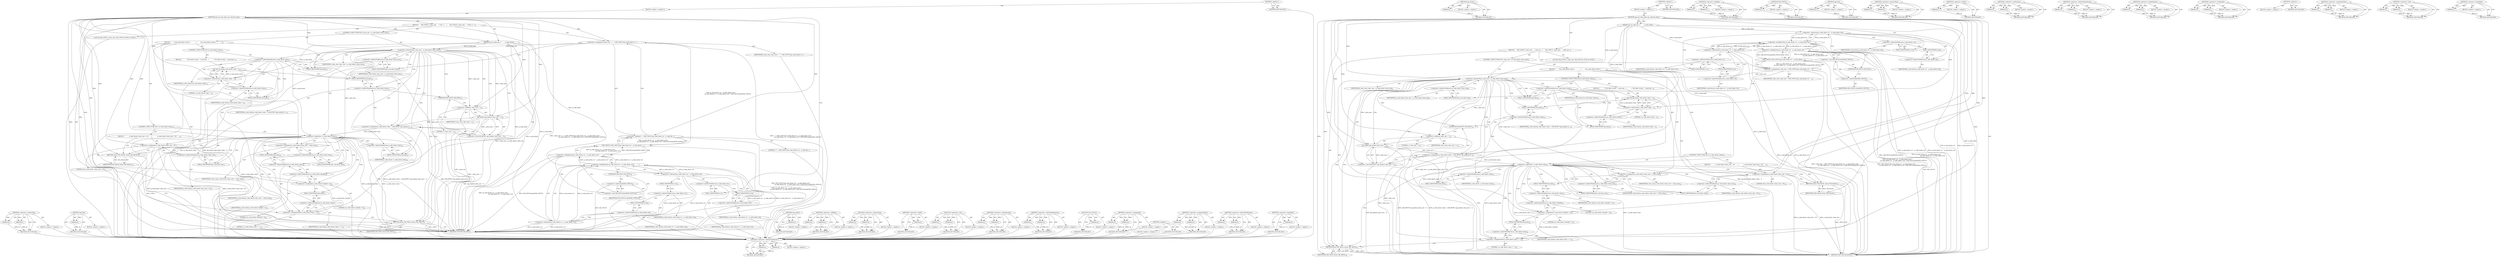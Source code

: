 digraph "&lt;operator&gt;.logicalNot" {
vulnerable_139 [label=<(METHOD,&lt;operator&gt;.indirectFieldAccess)>];
vulnerable_140 [label=<(PARAM,p1)>];
vulnerable_141 [label=<(PARAM,p2)>];
vulnerable_142 [label=<(BLOCK,&lt;empty&gt;,&lt;empty&gt;)>];
vulnerable_143 [label=<(METHOD_RETURN,ANY)>];
vulnerable_162 [label=<(METHOD,opj_malloc)>];
vulnerable_163 [label=<(PARAM,p1)>];
vulnerable_164 [label=<(BLOCK,&lt;empty&gt;,&lt;empty&gt;)>];
vulnerable_165 [label=<(METHOD_RETURN,ANY)>];
vulnerable_6 [label=<(METHOD,&lt;global&gt;)<SUB>1</SUB>>];
vulnerable_7 [label=<(BLOCK,&lt;empty&gt;,&lt;empty&gt;)<SUB>1</SUB>>];
vulnerable_8 [label=<(METHOD,opj_tcd_code_block_enc_allocate_data)<SUB>1</SUB>>];
vulnerable_9 [label=<(PARAM,opj_tcd_cblk_enc_t *
        p_code_block)<SUB>1</SUB>>];
vulnerable_10 [label=<(BLOCK,{
     OPJ_UINT32 l_data_size;
 
    l_data_siz...,{
     OPJ_UINT32 l_data_size;
 
    l_data_siz...)<SUB>3</SUB>>];
vulnerable_11 [label="<(LOCAL,OPJ_UINT32 l_data_size: OPJ_UINT32)<SUB>4</SUB>>"];
vulnerable_12 [label=<(&lt;operator&gt;.assignment,l_data_size = (OPJ_UINT32)((p_code_block-&gt;x1 - ...)<SUB>6</SUB>>];
vulnerable_13 [label=<(IDENTIFIER,l_data_size,l_data_size = (OPJ_UINT32)((p_code_block-&gt;x1 - ...)<SUB>6</SUB>>];
vulnerable_14 [label=<(OPJ_UINT32,(OPJ_UINT32)((p_code_block-&gt;x1 - p_code_block-&gt;...)<SUB>6</SUB>>];
vulnerable_15 [label=<(&lt;operator&gt;.multiplication,(p_code_block-&gt;x1 - p_code_block-&gt;x0) *
       ...)<SUB>6</SUB>>];
vulnerable_16 [label=<(&lt;operator&gt;.multiplication,(p_code_block-&gt;x1 - p_code_block-&gt;x0) *
       ...)<SUB>6</SUB>>];
vulnerable_17 [label=<(&lt;operator&gt;.subtraction,p_code_block-&gt;x1 - p_code_block-&gt;x0)<SUB>6</SUB>>];
vulnerable_18 [label=<(&lt;operator&gt;.indirectFieldAccess,p_code_block-&gt;x1)<SUB>6</SUB>>];
vulnerable_19 [label=<(IDENTIFIER,p_code_block,p_code_block-&gt;x1 - p_code_block-&gt;x0)<SUB>6</SUB>>];
vulnerable_20 [label=<(FIELD_IDENTIFIER,x1,x1)<SUB>6</SUB>>];
vulnerable_21 [label=<(&lt;operator&gt;.indirectFieldAccess,p_code_block-&gt;x0)<SUB>6</SUB>>];
vulnerable_22 [label=<(IDENTIFIER,p_code_block,p_code_block-&gt;x1 - p_code_block-&gt;x0)<SUB>6</SUB>>];
vulnerable_23 [label=<(FIELD_IDENTIFIER,x0,x0)<SUB>6</SUB>>];
vulnerable_24 [label=<(&lt;operator&gt;.subtraction,p_code_block-&gt;y1 - p_code_block-&gt;y0)<SUB>7</SUB>>];
vulnerable_25 [label=<(&lt;operator&gt;.indirectFieldAccess,p_code_block-&gt;y1)<SUB>7</SUB>>];
vulnerable_26 [label=<(IDENTIFIER,p_code_block,p_code_block-&gt;y1 - p_code_block-&gt;y0)<SUB>7</SUB>>];
vulnerable_27 [label=<(FIELD_IDENTIFIER,y1,y1)<SUB>7</SUB>>];
vulnerable_28 [label=<(&lt;operator&gt;.indirectFieldAccess,p_code_block-&gt;y0)<SUB>7</SUB>>];
vulnerable_29 [label=<(IDENTIFIER,p_code_block,p_code_block-&gt;y1 - p_code_block-&gt;y0)<SUB>7</SUB>>];
vulnerable_30 [label=<(FIELD_IDENTIFIER,y0,y0)<SUB>7</SUB>>];
vulnerable_31 [label=<(&lt;operator&gt;.cast,(OPJ_INT32)sizeof(OPJ_UINT32))<SUB>7</SUB>>];
vulnerable_32 [label=<(UNKNOWN,OPJ_INT32,OPJ_INT32)<SUB>7</SUB>>];
vulnerable_33 [label=<(&lt;operator&gt;.sizeOf,sizeof(OPJ_UINT32))<SUB>7</SUB>>];
vulnerable_34 [label=<(IDENTIFIER,OPJ_UINT32,sizeof(OPJ_UINT32))<SUB>7</SUB>>];
vulnerable_35 [label=<(CONTROL_STRUCTURE,IF,if (l_data_size &gt; p_code_block-&gt;data_size))<SUB>9</SUB>>];
vulnerable_36 [label=<(&lt;operator&gt;.greaterThan,l_data_size &gt; p_code_block-&gt;data_size)<SUB>9</SUB>>];
vulnerable_37 [label=<(IDENTIFIER,l_data_size,l_data_size &gt; p_code_block-&gt;data_size)<SUB>9</SUB>>];
vulnerable_38 [label=<(&lt;operator&gt;.indirectFieldAccess,p_code_block-&gt;data_size)<SUB>9</SUB>>];
vulnerable_39 [label=<(IDENTIFIER,p_code_block,l_data_size &gt; p_code_block-&gt;data_size)<SUB>9</SUB>>];
vulnerable_40 [label=<(FIELD_IDENTIFIER,data_size,data_size)<SUB>9</SUB>>];
vulnerable_41 [label=<(BLOCK,{
         if (p_code_block-&gt;data) {
          ...,{
         if (p_code_block-&gt;data) {
          ...)<SUB>9</SUB>>];
vulnerable_42 [label=<(CONTROL_STRUCTURE,IF,if (p_code_block-&gt;data))<SUB>10</SUB>>];
vulnerable_43 [label=<(&lt;operator&gt;.indirectFieldAccess,p_code_block-&gt;data)<SUB>10</SUB>>];
vulnerable_44 [label=<(IDENTIFIER,p_code_block,if (p_code_block-&gt;data))<SUB>10</SUB>>];
vulnerable_45 [label=<(FIELD_IDENTIFIER,data,data)<SUB>10</SUB>>];
vulnerable_46 [label=<(BLOCK,{
            /* We refer to data - 1 since bel...,{
            /* We refer to data - 1 since bel...)<SUB>10</SUB>>];
vulnerable_47 [label=<(opj_free,opj_free(p_code_block-&gt;data - 1))<SUB>12</SUB>>];
vulnerable_48 [label=<(&lt;operator&gt;.subtraction,p_code_block-&gt;data - 1)<SUB>12</SUB>>];
vulnerable_49 [label=<(&lt;operator&gt;.indirectFieldAccess,p_code_block-&gt;data)<SUB>12</SUB>>];
vulnerable_50 [label=<(IDENTIFIER,p_code_block,p_code_block-&gt;data - 1)<SUB>12</SUB>>];
vulnerable_51 [label=<(FIELD_IDENTIFIER,data,data)<SUB>12</SUB>>];
vulnerable_52 [label=<(LITERAL,1,p_code_block-&gt;data - 1)<SUB>12</SUB>>];
vulnerable_53 [label=<(&lt;operator&gt;.assignment,p_code_block-&gt;data = (OPJ_BYTE*) opj_malloc(l_d...)<SUB>14</SUB>>];
vulnerable_54 [label=<(&lt;operator&gt;.indirectFieldAccess,p_code_block-&gt;data)<SUB>14</SUB>>];
vulnerable_55 [label=<(IDENTIFIER,p_code_block,p_code_block-&gt;data = (OPJ_BYTE*) opj_malloc(l_d...)<SUB>14</SUB>>];
vulnerable_56 [label=<(FIELD_IDENTIFIER,data,data)<SUB>14</SUB>>];
vulnerable_57 [label=<(&lt;operator&gt;.cast,(OPJ_BYTE*) opj_malloc(l_data_size + 1))<SUB>14</SUB>>];
vulnerable_58 [label=<(UNKNOWN,OPJ_BYTE*,OPJ_BYTE*)<SUB>14</SUB>>];
vulnerable_59 [label=<(opj_malloc,opj_malloc(l_data_size + 1))<SUB>14</SUB>>];
vulnerable_60 [label=<(&lt;operator&gt;.addition,l_data_size + 1)<SUB>14</SUB>>];
vulnerable_61 [label=<(IDENTIFIER,l_data_size,l_data_size + 1)<SUB>14</SUB>>];
vulnerable_62 [label=<(LITERAL,1,l_data_size + 1)<SUB>14</SUB>>];
vulnerable_63 [label=<(CONTROL_STRUCTURE,IF,if (! p_code_block-&gt;data))<SUB>15</SUB>>];
vulnerable_64 [label=<(&lt;operator&gt;.logicalNot,! p_code_block-&gt;data)<SUB>15</SUB>>];
vulnerable_65 [label=<(&lt;operator&gt;.indirectFieldAccess,p_code_block-&gt;data)<SUB>15</SUB>>];
vulnerable_66 [label=<(IDENTIFIER,p_code_block,! p_code_block-&gt;data)<SUB>15</SUB>>];
vulnerable_67 [label=<(FIELD_IDENTIFIER,data,data)<SUB>15</SUB>>];
vulnerable_68 [label=<(BLOCK,{
            p_code_block-&gt;data_size = 0U;
   ...,{
            p_code_block-&gt;data_size = 0U;
   ...)<SUB>15</SUB>>];
vulnerable_69 [label=<(&lt;operator&gt;.assignment,p_code_block-&gt;data_size = 0U)<SUB>16</SUB>>];
vulnerable_70 [label=<(&lt;operator&gt;.indirectFieldAccess,p_code_block-&gt;data_size)<SUB>16</SUB>>];
vulnerable_71 [label=<(IDENTIFIER,p_code_block,p_code_block-&gt;data_size = 0U)<SUB>16</SUB>>];
vulnerable_72 [label=<(FIELD_IDENTIFIER,data_size,data_size)<SUB>16</SUB>>];
vulnerable_73 [label=<(LITERAL,0U,p_code_block-&gt;data_size = 0U)<SUB>16</SUB>>];
vulnerable_74 [label=<(RETURN,return OPJ_FALSE;,return OPJ_FALSE;)<SUB>17</SUB>>];
vulnerable_75 [label=<(IDENTIFIER,OPJ_FALSE,return OPJ_FALSE;)<SUB>17</SUB>>];
vulnerable_76 [label=<(&lt;operator&gt;.assignment,p_code_block-&gt;data_size = l_data_size)<SUB>19</SUB>>];
vulnerable_77 [label=<(&lt;operator&gt;.indirectFieldAccess,p_code_block-&gt;data_size)<SUB>19</SUB>>];
vulnerable_78 [label=<(IDENTIFIER,p_code_block,p_code_block-&gt;data_size = l_data_size)<SUB>19</SUB>>];
vulnerable_79 [label=<(FIELD_IDENTIFIER,data_size,data_size)<SUB>19</SUB>>];
vulnerable_80 [label=<(IDENTIFIER,l_data_size,p_code_block-&gt;data_size = l_data_size)<SUB>19</SUB>>];
vulnerable_81 [label=<(&lt;operator&gt;.assignment,p_code_block-&gt;data[0] = 0)<SUB>25</SUB>>];
vulnerable_82 [label=<(&lt;operator&gt;.indirectIndexAccess,p_code_block-&gt;data[0])<SUB>25</SUB>>];
vulnerable_83 [label=<(&lt;operator&gt;.indirectFieldAccess,p_code_block-&gt;data)<SUB>25</SUB>>];
vulnerable_84 [label=<(IDENTIFIER,p_code_block,p_code_block-&gt;data[0] = 0)<SUB>25</SUB>>];
vulnerable_85 [label=<(FIELD_IDENTIFIER,data,data)<SUB>25</SUB>>];
vulnerable_86 [label=<(LITERAL,0,p_code_block-&gt;data[0] = 0)<SUB>25</SUB>>];
vulnerable_87 [label=<(LITERAL,0,p_code_block-&gt;data[0] = 0)<SUB>25</SUB>>];
vulnerable_88 [label=<(&lt;operator&gt;.assignmentPlus,p_code_block-&gt;data += 1)<SUB>26</SUB>>];
vulnerable_89 [label=<(&lt;operator&gt;.indirectFieldAccess,p_code_block-&gt;data)<SUB>26</SUB>>];
vulnerable_90 [label=<(IDENTIFIER,p_code_block,p_code_block-&gt;data += 1)<SUB>26</SUB>>];
vulnerable_91 [label=<(FIELD_IDENTIFIER,data,data)<SUB>26</SUB>>];
vulnerable_92 [label=<(LITERAL,1,p_code_block-&gt;data += 1)<SUB>26</SUB>>];
vulnerable_93 [label=<(RETURN,return OPJ_TRUE;,return OPJ_TRUE;)<SUB>28</SUB>>];
vulnerable_94 [label=<(IDENTIFIER,OPJ_TRUE,return OPJ_TRUE;)<SUB>28</SUB>>];
vulnerable_95 [label=<(METHOD_RETURN,OPJ_BOOL)<SUB>1</SUB>>];
vulnerable_97 [label=<(METHOD_RETURN,ANY)<SUB>1</SUB>>];
vulnerable_166 [label=<(METHOD,&lt;operator&gt;.addition)>];
vulnerable_167 [label=<(PARAM,p1)>];
vulnerable_168 [label=<(PARAM,p2)>];
vulnerable_169 [label=<(BLOCK,&lt;empty&gt;,&lt;empty&gt;)>];
vulnerable_170 [label=<(METHOD_RETURN,ANY)>];
vulnerable_125 [label=<(METHOD,OPJ_UINT32)>];
vulnerable_126 [label=<(PARAM,p1)>];
vulnerable_127 [label=<(BLOCK,&lt;empty&gt;,&lt;empty&gt;)>];
vulnerable_128 [label=<(METHOD_RETURN,ANY)>];
vulnerable_158 [label=<(METHOD,opj_free)>];
vulnerable_159 [label=<(PARAM,p1)>];
vulnerable_160 [label=<(BLOCK,&lt;empty&gt;,&lt;empty&gt;)>];
vulnerable_161 [label=<(METHOD_RETURN,ANY)>];
vulnerable_153 [label=<(METHOD,&lt;operator&gt;.greaterThan)>];
vulnerable_154 [label=<(PARAM,p1)>];
vulnerable_155 [label=<(PARAM,p2)>];
vulnerable_156 [label=<(BLOCK,&lt;empty&gt;,&lt;empty&gt;)>];
vulnerable_157 [label=<(METHOD_RETURN,ANY)>];
vulnerable_149 [label=<(METHOD,&lt;operator&gt;.sizeOf)>];
vulnerable_150 [label=<(PARAM,p1)>];
vulnerable_151 [label=<(BLOCK,&lt;empty&gt;,&lt;empty&gt;)>];
vulnerable_152 [label=<(METHOD_RETURN,ANY)>];
vulnerable_134 [label=<(METHOD,&lt;operator&gt;.subtraction)>];
vulnerable_135 [label=<(PARAM,p1)>];
vulnerable_136 [label=<(PARAM,p2)>];
vulnerable_137 [label=<(BLOCK,&lt;empty&gt;,&lt;empty&gt;)>];
vulnerable_138 [label=<(METHOD_RETURN,ANY)>];
vulnerable_175 [label=<(METHOD,&lt;operator&gt;.indirectIndexAccess)>];
vulnerable_176 [label=<(PARAM,p1)>];
vulnerable_177 [label=<(PARAM,p2)>];
vulnerable_178 [label=<(BLOCK,&lt;empty&gt;,&lt;empty&gt;)>];
vulnerable_179 [label=<(METHOD_RETURN,ANY)>];
vulnerable_129 [label=<(METHOD,&lt;operator&gt;.multiplication)>];
vulnerable_130 [label=<(PARAM,p1)>];
vulnerable_131 [label=<(PARAM,p2)>];
vulnerable_132 [label=<(BLOCK,&lt;empty&gt;,&lt;empty&gt;)>];
vulnerable_133 [label=<(METHOD_RETURN,ANY)>];
vulnerable_120 [label=<(METHOD,&lt;operator&gt;.assignment)>];
vulnerable_121 [label=<(PARAM,p1)>];
vulnerable_122 [label=<(PARAM,p2)>];
vulnerable_123 [label=<(BLOCK,&lt;empty&gt;,&lt;empty&gt;)>];
vulnerable_124 [label=<(METHOD_RETURN,ANY)>];
vulnerable_114 [label=<(METHOD,&lt;global&gt;)<SUB>1</SUB>>];
vulnerable_115 [label=<(BLOCK,&lt;empty&gt;,&lt;empty&gt;)>];
vulnerable_116 [label=<(METHOD_RETURN,ANY)>];
vulnerable_180 [label=<(METHOD,&lt;operator&gt;.assignmentPlus)>];
vulnerable_181 [label=<(PARAM,p1)>];
vulnerable_182 [label=<(PARAM,p2)>];
vulnerable_183 [label=<(BLOCK,&lt;empty&gt;,&lt;empty&gt;)>];
vulnerable_184 [label=<(METHOD_RETURN,ANY)>];
vulnerable_144 [label=<(METHOD,&lt;operator&gt;.cast)>];
vulnerable_145 [label=<(PARAM,p1)>];
vulnerable_146 [label=<(PARAM,p2)>];
vulnerable_147 [label=<(BLOCK,&lt;empty&gt;,&lt;empty&gt;)>];
vulnerable_148 [label=<(METHOD_RETURN,ANY)>];
vulnerable_171 [label=<(METHOD,&lt;operator&gt;.logicalNot)>];
vulnerable_172 [label=<(PARAM,p1)>];
vulnerable_173 [label=<(BLOCK,&lt;empty&gt;,&lt;empty&gt;)>];
vulnerable_174 [label=<(METHOD_RETURN,ANY)>];
fixed_141 [label=<(METHOD,&lt;operator&gt;.subtraction)>];
fixed_142 [label=<(PARAM,p1)>];
fixed_143 [label=<(PARAM,p2)>];
fixed_144 [label=<(BLOCK,&lt;empty&gt;,&lt;empty&gt;)>];
fixed_145 [label=<(METHOD_RETURN,ANY)>];
fixed_165 [label=<(METHOD,opj_free)>];
fixed_166 [label=<(PARAM,p1)>];
fixed_167 [label=<(BLOCK,&lt;empty&gt;,&lt;empty&gt;)>];
fixed_168 [label=<(METHOD_RETURN,ANY)>];
fixed_6 [label=<(METHOD,&lt;global&gt;)<SUB>1</SUB>>];
fixed_7 [label=<(BLOCK,&lt;empty&gt;,&lt;empty&gt;)<SUB>1</SUB>>];
fixed_8 [label=<(METHOD,opj_tcd_code_block_enc_allocate_data)<SUB>1</SUB>>];
fixed_9 [label=<(PARAM,opj_tcd_cblk_enc_t *
        p_code_block)<SUB>1</SUB>>];
fixed_10 [label=<(BLOCK,{
     OPJ_UINT32 l_data_size;
 
    /* The +1 ...,{
     OPJ_UINT32 l_data_size;
 
    /* The +1 ...)<SUB>3</SUB>>];
fixed_11 [label="<(LOCAL,OPJ_UINT32 l_data_size: OPJ_UINT32)<SUB>4</SUB>>"];
fixed_12 [label=<(&lt;operator&gt;.assignment,l_data_size = 1 + (OPJ_UINT32)((p_code_block-&gt;x...)<SUB>7</SUB>>];
fixed_13 [label=<(IDENTIFIER,l_data_size,l_data_size = 1 + (OPJ_UINT32)((p_code_block-&gt;x...)<SUB>7</SUB>>];
fixed_14 [label=<(&lt;operator&gt;.addition,1 + (OPJ_UINT32)((p_code_block-&gt;x1 - p_code_blo...)<SUB>7</SUB>>];
fixed_15 [label=<(LITERAL,1,1 + (OPJ_UINT32)((p_code_block-&gt;x1 - p_code_blo...)<SUB>7</SUB>>];
fixed_16 [label=<(OPJ_UINT32,(OPJ_UINT32)((p_code_block-&gt;x1 - p_code_block-&gt;...)<SUB>7</SUB>>];
fixed_17 [label=<(&lt;operator&gt;.multiplication,(p_code_block-&gt;x1 - p_code_block-&gt;x0) *
       ...)<SUB>7</SUB>>];
fixed_18 [label=<(&lt;operator&gt;.multiplication,(p_code_block-&gt;x1 - p_code_block-&gt;x0) *
       ...)<SUB>7</SUB>>];
fixed_19 [label=<(&lt;operator&gt;.subtraction,p_code_block-&gt;x1 - p_code_block-&gt;x0)<SUB>7</SUB>>];
fixed_20 [label=<(&lt;operator&gt;.indirectFieldAccess,p_code_block-&gt;x1)<SUB>7</SUB>>];
fixed_21 [label=<(IDENTIFIER,p_code_block,p_code_block-&gt;x1 - p_code_block-&gt;x0)<SUB>7</SUB>>];
fixed_22 [label=<(FIELD_IDENTIFIER,x1,x1)<SUB>7</SUB>>];
fixed_23 [label=<(&lt;operator&gt;.indirectFieldAccess,p_code_block-&gt;x0)<SUB>7</SUB>>];
fixed_24 [label=<(IDENTIFIER,p_code_block,p_code_block-&gt;x1 - p_code_block-&gt;x0)<SUB>7</SUB>>];
fixed_25 [label=<(FIELD_IDENTIFIER,x0,x0)<SUB>7</SUB>>];
fixed_26 [label=<(&lt;operator&gt;.subtraction,p_code_block-&gt;y1 - p_code_block-&gt;y0)<SUB>8</SUB>>];
fixed_27 [label=<(&lt;operator&gt;.indirectFieldAccess,p_code_block-&gt;y1)<SUB>8</SUB>>];
fixed_28 [label=<(IDENTIFIER,p_code_block,p_code_block-&gt;y1 - p_code_block-&gt;y0)<SUB>8</SUB>>];
fixed_29 [label=<(FIELD_IDENTIFIER,y1,y1)<SUB>8</SUB>>];
fixed_30 [label=<(&lt;operator&gt;.indirectFieldAccess,p_code_block-&gt;y0)<SUB>8</SUB>>];
fixed_31 [label=<(IDENTIFIER,p_code_block,p_code_block-&gt;y1 - p_code_block-&gt;y0)<SUB>8</SUB>>];
fixed_32 [label=<(FIELD_IDENTIFIER,y0,y0)<SUB>8</SUB>>];
fixed_33 [label=<(&lt;operator&gt;.cast,(OPJ_INT32)sizeof(OPJ_UINT32))<SUB>8</SUB>>];
fixed_34 [label=<(UNKNOWN,OPJ_INT32,OPJ_INT32)<SUB>8</SUB>>];
fixed_35 [label=<(&lt;operator&gt;.sizeOf,sizeof(OPJ_UINT32))<SUB>8</SUB>>];
fixed_36 [label=<(IDENTIFIER,OPJ_UINT32,sizeof(OPJ_UINT32))<SUB>8</SUB>>];
fixed_37 [label=<(CONTROL_STRUCTURE,IF,if (l_data_size &gt; p_code_block-&gt;data_size))<SUB>10</SUB>>];
fixed_38 [label=<(&lt;operator&gt;.greaterThan,l_data_size &gt; p_code_block-&gt;data_size)<SUB>10</SUB>>];
fixed_39 [label=<(IDENTIFIER,l_data_size,l_data_size &gt; p_code_block-&gt;data_size)<SUB>10</SUB>>];
fixed_40 [label=<(&lt;operator&gt;.indirectFieldAccess,p_code_block-&gt;data_size)<SUB>10</SUB>>];
fixed_41 [label=<(IDENTIFIER,p_code_block,l_data_size &gt; p_code_block-&gt;data_size)<SUB>10</SUB>>];
fixed_42 [label=<(FIELD_IDENTIFIER,data_size,data_size)<SUB>10</SUB>>];
fixed_43 [label=<(BLOCK,{
         if (p_code_block-&gt;data) {
          ...,{
         if (p_code_block-&gt;data) {
          ...)<SUB>10</SUB>>];
fixed_44 [label=<(CONTROL_STRUCTURE,IF,if (p_code_block-&gt;data))<SUB>11</SUB>>];
fixed_45 [label=<(&lt;operator&gt;.indirectFieldAccess,p_code_block-&gt;data)<SUB>11</SUB>>];
fixed_46 [label=<(IDENTIFIER,p_code_block,if (p_code_block-&gt;data))<SUB>11</SUB>>];
fixed_47 [label=<(FIELD_IDENTIFIER,data,data)<SUB>11</SUB>>];
fixed_48 [label=<(BLOCK,{
            /* We refer to data - 1 since bel...,{
            /* We refer to data - 1 since bel...)<SUB>11</SUB>>];
fixed_49 [label=<(opj_free,opj_free(p_code_block-&gt;data - 1))<SUB>13</SUB>>];
fixed_50 [label=<(&lt;operator&gt;.subtraction,p_code_block-&gt;data - 1)<SUB>13</SUB>>];
fixed_51 [label=<(&lt;operator&gt;.indirectFieldAccess,p_code_block-&gt;data)<SUB>13</SUB>>];
fixed_52 [label=<(IDENTIFIER,p_code_block,p_code_block-&gt;data - 1)<SUB>13</SUB>>];
fixed_53 [label=<(FIELD_IDENTIFIER,data,data)<SUB>13</SUB>>];
fixed_54 [label=<(LITERAL,1,p_code_block-&gt;data - 1)<SUB>13</SUB>>];
fixed_55 [label=<(&lt;operator&gt;.assignment,p_code_block-&gt;data = (OPJ_BYTE*) opj_malloc(l_d...)<SUB>15</SUB>>];
fixed_56 [label=<(&lt;operator&gt;.indirectFieldAccess,p_code_block-&gt;data)<SUB>15</SUB>>];
fixed_57 [label=<(IDENTIFIER,p_code_block,p_code_block-&gt;data = (OPJ_BYTE*) opj_malloc(l_d...)<SUB>15</SUB>>];
fixed_58 [label=<(FIELD_IDENTIFIER,data,data)<SUB>15</SUB>>];
fixed_59 [label=<(&lt;operator&gt;.cast,(OPJ_BYTE*) opj_malloc(l_data_size + 1))<SUB>15</SUB>>];
fixed_60 [label=<(UNKNOWN,OPJ_BYTE*,OPJ_BYTE*)<SUB>15</SUB>>];
fixed_61 [label=<(opj_malloc,opj_malloc(l_data_size + 1))<SUB>15</SUB>>];
fixed_62 [label=<(&lt;operator&gt;.addition,l_data_size + 1)<SUB>15</SUB>>];
fixed_63 [label=<(IDENTIFIER,l_data_size,l_data_size + 1)<SUB>15</SUB>>];
fixed_64 [label=<(LITERAL,1,l_data_size + 1)<SUB>15</SUB>>];
fixed_65 [label=<(CONTROL_STRUCTURE,IF,if (! p_code_block-&gt;data))<SUB>16</SUB>>];
fixed_66 [label=<(&lt;operator&gt;.logicalNot,! p_code_block-&gt;data)<SUB>16</SUB>>];
fixed_67 [label=<(&lt;operator&gt;.indirectFieldAccess,p_code_block-&gt;data)<SUB>16</SUB>>];
fixed_68 [label=<(IDENTIFIER,p_code_block,! p_code_block-&gt;data)<SUB>16</SUB>>];
fixed_69 [label=<(FIELD_IDENTIFIER,data,data)<SUB>16</SUB>>];
fixed_70 [label=<(BLOCK,{
            p_code_block-&gt;data_size = 0U;
   ...,{
            p_code_block-&gt;data_size = 0U;
   ...)<SUB>16</SUB>>];
fixed_71 [label=<(&lt;operator&gt;.assignment,p_code_block-&gt;data_size = 0U)<SUB>17</SUB>>];
fixed_72 [label=<(&lt;operator&gt;.indirectFieldAccess,p_code_block-&gt;data_size)<SUB>17</SUB>>];
fixed_73 [label=<(IDENTIFIER,p_code_block,p_code_block-&gt;data_size = 0U)<SUB>17</SUB>>];
fixed_74 [label=<(FIELD_IDENTIFIER,data_size,data_size)<SUB>17</SUB>>];
fixed_75 [label=<(LITERAL,0U,p_code_block-&gt;data_size = 0U)<SUB>17</SUB>>];
fixed_76 [label=<(RETURN,return OPJ_FALSE;,return OPJ_FALSE;)<SUB>18</SUB>>];
fixed_77 [label=<(IDENTIFIER,OPJ_FALSE,return OPJ_FALSE;)<SUB>18</SUB>>];
fixed_78 [label=<(&lt;operator&gt;.assignment,p_code_block-&gt;data_size = l_data_size)<SUB>20</SUB>>];
fixed_79 [label=<(&lt;operator&gt;.indirectFieldAccess,p_code_block-&gt;data_size)<SUB>20</SUB>>];
fixed_80 [label=<(IDENTIFIER,p_code_block,p_code_block-&gt;data_size = l_data_size)<SUB>20</SUB>>];
fixed_81 [label=<(FIELD_IDENTIFIER,data_size,data_size)<SUB>20</SUB>>];
fixed_82 [label=<(IDENTIFIER,l_data_size,p_code_block-&gt;data_size = l_data_size)<SUB>20</SUB>>];
fixed_83 [label=<(&lt;operator&gt;.assignment,p_code_block-&gt;data[0] = 0)<SUB>26</SUB>>];
fixed_84 [label=<(&lt;operator&gt;.indirectIndexAccess,p_code_block-&gt;data[0])<SUB>26</SUB>>];
fixed_85 [label=<(&lt;operator&gt;.indirectFieldAccess,p_code_block-&gt;data)<SUB>26</SUB>>];
fixed_86 [label=<(IDENTIFIER,p_code_block,p_code_block-&gt;data[0] = 0)<SUB>26</SUB>>];
fixed_87 [label=<(FIELD_IDENTIFIER,data,data)<SUB>26</SUB>>];
fixed_88 [label=<(LITERAL,0,p_code_block-&gt;data[0] = 0)<SUB>26</SUB>>];
fixed_89 [label=<(LITERAL,0,p_code_block-&gt;data[0] = 0)<SUB>26</SUB>>];
fixed_90 [label=<(&lt;operator&gt;.assignmentPlus,p_code_block-&gt;data += 1)<SUB>27</SUB>>];
fixed_91 [label=<(&lt;operator&gt;.indirectFieldAccess,p_code_block-&gt;data)<SUB>27</SUB>>];
fixed_92 [label=<(IDENTIFIER,p_code_block,p_code_block-&gt;data += 1)<SUB>27</SUB>>];
fixed_93 [label=<(FIELD_IDENTIFIER,data,data)<SUB>27</SUB>>];
fixed_94 [label=<(LITERAL,1,p_code_block-&gt;data += 1)<SUB>27</SUB>>];
fixed_95 [label=<(RETURN,return OPJ_TRUE;,return OPJ_TRUE;)<SUB>29</SUB>>];
fixed_96 [label=<(IDENTIFIER,OPJ_TRUE,return OPJ_TRUE;)<SUB>29</SUB>>];
fixed_97 [label=<(METHOD_RETURN,OPJ_BOOL)<SUB>1</SUB>>];
fixed_99 [label=<(METHOD_RETURN,ANY)<SUB>1</SUB>>];
fixed_169 [label=<(METHOD,opj_malloc)>];
fixed_170 [label=<(PARAM,p1)>];
fixed_171 [label=<(BLOCK,&lt;empty&gt;,&lt;empty&gt;)>];
fixed_172 [label=<(METHOD_RETURN,ANY)>];
fixed_127 [label=<(METHOD,&lt;operator&gt;.addition)>];
fixed_128 [label=<(PARAM,p1)>];
fixed_129 [label=<(PARAM,p2)>];
fixed_130 [label=<(BLOCK,&lt;empty&gt;,&lt;empty&gt;)>];
fixed_131 [label=<(METHOD_RETURN,ANY)>];
fixed_160 [label=<(METHOD,&lt;operator&gt;.greaterThan)>];
fixed_161 [label=<(PARAM,p1)>];
fixed_162 [label=<(PARAM,p2)>];
fixed_163 [label=<(BLOCK,&lt;empty&gt;,&lt;empty&gt;)>];
fixed_164 [label=<(METHOD_RETURN,ANY)>];
fixed_156 [label=<(METHOD,&lt;operator&gt;.sizeOf)>];
fixed_157 [label=<(PARAM,p1)>];
fixed_158 [label=<(BLOCK,&lt;empty&gt;,&lt;empty&gt;)>];
fixed_159 [label=<(METHOD_RETURN,ANY)>];
fixed_151 [label=<(METHOD,&lt;operator&gt;.cast)>];
fixed_152 [label=<(PARAM,p1)>];
fixed_153 [label=<(PARAM,p2)>];
fixed_154 [label=<(BLOCK,&lt;empty&gt;,&lt;empty&gt;)>];
fixed_155 [label=<(METHOD_RETURN,ANY)>];
fixed_136 [label=<(METHOD,&lt;operator&gt;.multiplication)>];
fixed_137 [label=<(PARAM,p1)>];
fixed_138 [label=<(PARAM,p2)>];
fixed_139 [label=<(BLOCK,&lt;empty&gt;,&lt;empty&gt;)>];
fixed_140 [label=<(METHOD_RETURN,ANY)>];
fixed_177 [label=<(METHOD,&lt;operator&gt;.indirectIndexAccess)>];
fixed_178 [label=<(PARAM,p1)>];
fixed_179 [label=<(PARAM,p2)>];
fixed_180 [label=<(BLOCK,&lt;empty&gt;,&lt;empty&gt;)>];
fixed_181 [label=<(METHOD_RETURN,ANY)>];
fixed_132 [label=<(METHOD,OPJ_UINT32)>];
fixed_133 [label=<(PARAM,p1)>];
fixed_134 [label=<(BLOCK,&lt;empty&gt;,&lt;empty&gt;)>];
fixed_135 [label=<(METHOD_RETURN,ANY)>];
fixed_122 [label=<(METHOD,&lt;operator&gt;.assignment)>];
fixed_123 [label=<(PARAM,p1)>];
fixed_124 [label=<(PARAM,p2)>];
fixed_125 [label=<(BLOCK,&lt;empty&gt;,&lt;empty&gt;)>];
fixed_126 [label=<(METHOD_RETURN,ANY)>];
fixed_116 [label=<(METHOD,&lt;global&gt;)<SUB>1</SUB>>];
fixed_117 [label=<(BLOCK,&lt;empty&gt;,&lt;empty&gt;)>];
fixed_118 [label=<(METHOD_RETURN,ANY)>];
fixed_182 [label=<(METHOD,&lt;operator&gt;.assignmentPlus)>];
fixed_183 [label=<(PARAM,p1)>];
fixed_184 [label=<(PARAM,p2)>];
fixed_185 [label=<(BLOCK,&lt;empty&gt;,&lt;empty&gt;)>];
fixed_186 [label=<(METHOD_RETURN,ANY)>];
fixed_146 [label=<(METHOD,&lt;operator&gt;.indirectFieldAccess)>];
fixed_147 [label=<(PARAM,p1)>];
fixed_148 [label=<(PARAM,p2)>];
fixed_149 [label=<(BLOCK,&lt;empty&gt;,&lt;empty&gt;)>];
fixed_150 [label=<(METHOD_RETURN,ANY)>];
fixed_173 [label=<(METHOD,&lt;operator&gt;.logicalNot)>];
fixed_174 [label=<(PARAM,p1)>];
fixed_175 [label=<(BLOCK,&lt;empty&gt;,&lt;empty&gt;)>];
fixed_176 [label=<(METHOD_RETURN,ANY)>];
vulnerable_139 -> vulnerable_140  [key=0, label="AST: "];
vulnerable_139 -> vulnerable_140  [key=1, label="DDG: "];
vulnerable_139 -> vulnerable_142  [key=0, label="AST: "];
vulnerable_139 -> vulnerable_141  [key=0, label="AST: "];
vulnerable_139 -> vulnerable_141  [key=1, label="DDG: "];
vulnerable_139 -> vulnerable_143  [key=0, label="AST: "];
vulnerable_139 -> vulnerable_143  [key=1, label="CFG: "];
vulnerable_140 -> vulnerable_143  [key=0, label="DDG: p1"];
vulnerable_141 -> vulnerable_143  [key=0, label="DDG: p2"];
vulnerable_162 -> vulnerable_163  [key=0, label="AST: "];
vulnerable_162 -> vulnerable_163  [key=1, label="DDG: "];
vulnerable_162 -> vulnerable_164  [key=0, label="AST: "];
vulnerable_162 -> vulnerable_165  [key=0, label="AST: "];
vulnerable_162 -> vulnerable_165  [key=1, label="CFG: "];
vulnerable_163 -> vulnerable_165  [key=0, label="DDG: p1"];
vulnerable_6 -> vulnerable_7  [key=0, label="AST: "];
vulnerable_6 -> vulnerable_97  [key=0, label="AST: "];
vulnerable_6 -> vulnerable_97  [key=1, label="CFG: "];
vulnerable_7 -> vulnerable_8  [key=0, label="AST: "];
vulnerable_8 -> vulnerable_9  [key=0, label="AST: "];
vulnerable_8 -> vulnerable_9  [key=1, label="DDG: "];
vulnerable_8 -> vulnerable_10  [key=0, label="AST: "];
vulnerable_8 -> vulnerable_95  [key=0, label="AST: "];
vulnerable_8 -> vulnerable_20  [key=0, label="CFG: "];
vulnerable_8 -> vulnerable_93  [key=0, label="DDG: "];
vulnerable_8 -> vulnerable_94  [key=0, label="DDG: "];
vulnerable_8 -> vulnerable_36  [key=0, label="DDG: "];
vulnerable_8 -> vulnerable_76  [key=0, label="DDG: "];
vulnerable_8 -> vulnerable_81  [key=0, label="DDG: "];
vulnerable_8 -> vulnerable_88  [key=0, label="DDG: "];
vulnerable_8 -> vulnerable_69  [key=0, label="DDG: "];
vulnerable_8 -> vulnerable_74  [key=0, label="DDG: "];
vulnerable_8 -> vulnerable_59  [key=0, label="DDG: "];
vulnerable_8 -> vulnerable_75  [key=0, label="DDG: "];
vulnerable_8 -> vulnerable_48  [key=0, label="DDG: "];
vulnerable_8 -> vulnerable_60  [key=0, label="DDG: "];
vulnerable_9 -> vulnerable_95  [key=0, label="DDG: p_code_block"];
vulnerable_9 -> vulnerable_36  [key=0, label="DDG: p_code_block"];
vulnerable_9 -> vulnerable_88  [key=0, label="DDG: p_code_block"];
vulnerable_9 -> vulnerable_64  [key=0, label="DDG: p_code_block"];
vulnerable_9 -> vulnerable_17  [key=0, label="DDG: p_code_block"];
vulnerable_9 -> vulnerable_24  [key=0, label="DDG: p_code_block"];
vulnerable_9 -> vulnerable_48  [key=0, label="DDG: p_code_block"];
vulnerable_10 -> vulnerable_11  [key=0, label="AST: "];
vulnerable_10 -> vulnerable_12  [key=0, label="AST: "];
vulnerable_10 -> vulnerable_35  [key=0, label="AST: "];
vulnerable_10 -> vulnerable_93  [key=0, label="AST: "];
vulnerable_12 -> vulnerable_13  [key=0, label="AST: "];
vulnerable_12 -> vulnerable_14  [key=0, label="AST: "];
vulnerable_12 -> vulnerable_40  [key=0, label="CFG: "];
vulnerable_12 -> vulnerable_95  [key=0, label="DDG: (OPJ_UINT32)((p_code_block-&gt;x1 - p_code_block-&gt;x0) *
                               (p_code_block-&gt;y1 - p_code_block-&gt;y0) * (OPJ_INT32)sizeof(OPJ_UINT32))"];
vulnerable_12 -> vulnerable_95  [key=1, label="DDG: l_data_size = (OPJ_UINT32)((p_code_block-&gt;x1 - p_code_block-&gt;x0) *
                               (p_code_block-&gt;y1 - p_code_block-&gt;y0) * (OPJ_INT32)sizeof(OPJ_UINT32))"];
vulnerable_12 -> vulnerable_36  [key=0, label="DDG: l_data_size"];
vulnerable_14 -> vulnerable_15  [key=0, label="AST: "];
vulnerable_14 -> vulnerable_12  [key=0, label="CFG: "];
vulnerable_14 -> vulnerable_12  [key=1, label="DDG: (p_code_block-&gt;x1 - p_code_block-&gt;x0) *
                               (p_code_block-&gt;y1 - p_code_block-&gt;y0) * (OPJ_INT32)sizeof(OPJ_UINT32)"];
vulnerable_14 -> vulnerable_95  [key=0, label="DDG: (p_code_block-&gt;x1 - p_code_block-&gt;x0) *
                               (p_code_block-&gt;y1 - p_code_block-&gt;y0) * (OPJ_INT32)sizeof(OPJ_UINT32)"];
vulnerable_15 -> vulnerable_16  [key=0, label="AST: "];
vulnerable_15 -> vulnerable_31  [key=0, label="AST: "];
vulnerable_15 -> vulnerable_14  [key=0, label="CFG: "];
vulnerable_15 -> vulnerable_14  [key=1, label="DDG: (p_code_block-&gt;x1 - p_code_block-&gt;x0) *
                               (p_code_block-&gt;y1 - p_code_block-&gt;y0)"];
vulnerable_15 -> vulnerable_14  [key=2, label="DDG: (OPJ_INT32)sizeof(OPJ_UINT32)"];
vulnerable_15 -> vulnerable_95  [key=0, label="DDG: (p_code_block-&gt;x1 - p_code_block-&gt;x0) *
                               (p_code_block-&gt;y1 - p_code_block-&gt;y0)"];
vulnerable_15 -> vulnerable_95  [key=1, label="DDG: (OPJ_INT32)sizeof(OPJ_UINT32)"];
vulnerable_16 -> vulnerable_17  [key=0, label="AST: "];
vulnerable_16 -> vulnerable_24  [key=0, label="AST: "];
vulnerable_16 -> vulnerable_32  [key=0, label="CFG: "];
vulnerable_16 -> vulnerable_95  [key=0, label="DDG: p_code_block-&gt;x1 - p_code_block-&gt;x0"];
vulnerable_16 -> vulnerable_95  [key=1, label="DDG: p_code_block-&gt;y1 - p_code_block-&gt;y0"];
vulnerable_16 -> vulnerable_15  [key=0, label="DDG: p_code_block-&gt;x1 - p_code_block-&gt;x0"];
vulnerable_16 -> vulnerable_15  [key=1, label="DDG: p_code_block-&gt;y1 - p_code_block-&gt;y0"];
vulnerable_17 -> vulnerable_18  [key=0, label="AST: "];
vulnerable_17 -> vulnerable_21  [key=0, label="AST: "];
vulnerable_17 -> vulnerable_27  [key=0, label="CFG: "];
vulnerable_17 -> vulnerable_95  [key=0, label="DDG: p_code_block-&gt;x1"];
vulnerable_17 -> vulnerable_95  [key=1, label="DDG: p_code_block-&gt;x0"];
vulnerable_17 -> vulnerable_16  [key=0, label="DDG: p_code_block-&gt;x1"];
vulnerable_17 -> vulnerable_16  [key=1, label="DDG: p_code_block-&gt;x0"];
vulnerable_18 -> vulnerable_19  [key=0, label="AST: "];
vulnerable_18 -> vulnerable_20  [key=0, label="AST: "];
vulnerable_18 -> vulnerable_23  [key=0, label="CFG: "];
vulnerable_20 -> vulnerable_18  [key=0, label="CFG: "];
vulnerable_21 -> vulnerable_22  [key=0, label="AST: "];
vulnerable_21 -> vulnerable_23  [key=0, label="AST: "];
vulnerable_21 -> vulnerable_17  [key=0, label="CFG: "];
vulnerable_23 -> vulnerable_21  [key=0, label="CFG: "];
vulnerable_24 -> vulnerable_25  [key=0, label="AST: "];
vulnerable_24 -> vulnerable_28  [key=0, label="AST: "];
vulnerable_24 -> vulnerable_16  [key=0, label="CFG: "];
vulnerable_24 -> vulnerable_16  [key=1, label="DDG: p_code_block-&gt;y1"];
vulnerable_24 -> vulnerable_16  [key=2, label="DDG: p_code_block-&gt;y0"];
vulnerable_24 -> vulnerable_95  [key=0, label="DDG: p_code_block-&gt;y1"];
vulnerable_24 -> vulnerable_95  [key=1, label="DDG: p_code_block-&gt;y0"];
vulnerable_25 -> vulnerable_26  [key=0, label="AST: "];
vulnerable_25 -> vulnerable_27  [key=0, label="AST: "];
vulnerable_25 -> vulnerable_30  [key=0, label="CFG: "];
vulnerable_27 -> vulnerable_25  [key=0, label="CFG: "];
vulnerable_28 -> vulnerable_29  [key=0, label="AST: "];
vulnerable_28 -> vulnerable_30  [key=0, label="AST: "];
vulnerable_28 -> vulnerable_24  [key=0, label="CFG: "];
vulnerable_30 -> vulnerable_28  [key=0, label="CFG: "];
vulnerable_31 -> vulnerable_32  [key=0, label="AST: "];
vulnerable_31 -> vulnerable_33  [key=0, label="AST: "];
vulnerable_31 -> vulnerable_15  [key=0, label="CFG: "];
vulnerable_32 -> vulnerable_33  [key=0, label="CFG: "];
vulnerable_33 -> vulnerable_34  [key=0, label="AST: "];
vulnerable_33 -> vulnerable_31  [key=0, label="CFG: "];
vulnerable_33 -> vulnerable_95  [key=0, label="DDG: OPJ_UINT32"];
vulnerable_35 -> vulnerable_36  [key=0, label="AST: "];
vulnerable_35 -> vulnerable_41  [key=0, label="AST: "];
vulnerable_36 -> vulnerable_37  [key=0, label="AST: "];
vulnerable_36 -> vulnerable_38  [key=0, label="AST: "];
vulnerable_36 -> vulnerable_45  [key=0, label="CFG: "];
vulnerable_36 -> vulnerable_45  [key=1, label="CDG: "];
vulnerable_36 -> vulnerable_93  [key=0, label="CFG: "];
vulnerable_36 -> vulnerable_93  [key=1, label="CDG: "];
vulnerable_36 -> vulnerable_95  [key=0, label="DDG: l_data_size &gt; p_code_block-&gt;data_size"];
vulnerable_36 -> vulnerable_76  [key=0, label="DDG: l_data_size"];
vulnerable_36 -> vulnerable_59  [key=0, label="DDG: l_data_size"];
vulnerable_36 -> vulnerable_59  [key=1, label="CDG: "];
vulnerable_36 -> vulnerable_60  [key=0, label="DDG: l_data_size"];
vulnerable_36 -> vulnerable_60  [key=1, label="CDG: "];
vulnerable_36 -> vulnerable_64  [key=0, label="CDG: "];
vulnerable_36 -> vulnerable_57  [key=0, label="CDG: "];
vulnerable_36 -> vulnerable_56  [key=0, label="CDG: "];
vulnerable_36 -> vulnerable_67  [key=0, label="CDG: "];
vulnerable_36 -> vulnerable_65  [key=0, label="CDG: "];
vulnerable_36 -> vulnerable_54  [key=0, label="CDG: "];
vulnerable_36 -> vulnerable_43  [key=0, label="CDG: "];
vulnerable_36 -> vulnerable_58  [key=0, label="CDG: "];
vulnerable_36 -> vulnerable_53  [key=0, label="CDG: "];
vulnerable_38 -> vulnerable_39  [key=0, label="AST: "];
vulnerable_38 -> vulnerable_40  [key=0, label="AST: "];
vulnerable_38 -> vulnerable_36  [key=0, label="CFG: "];
vulnerable_40 -> vulnerable_38  [key=0, label="CFG: "];
vulnerable_41 -> vulnerable_42  [key=0, label="AST: "];
vulnerable_41 -> vulnerable_53  [key=0, label="AST: "];
vulnerable_41 -> vulnerable_63  [key=0, label="AST: "];
vulnerable_41 -> vulnerable_76  [key=0, label="AST: "];
vulnerable_41 -> vulnerable_81  [key=0, label="AST: "];
vulnerable_41 -> vulnerable_88  [key=0, label="AST: "];
vulnerable_42 -> vulnerable_43  [key=0, label="AST: "];
vulnerable_42 -> vulnerable_46  [key=0, label="AST: "];
vulnerable_43 -> vulnerable_44  [key=0, label="AST: "];
vulnerable_43 -> vulnerable_45  [key=0, label="AST: "];
vulnerable_43 -> vulnerable_51  [key=0, label="CFG: "];
vulnerable_43 -> vulnerable_51  [key=1, label="CDG: "];
vulnerable_43 -> vulnerable_56  [key=0, label="CFG: "];
vulnerable_43 -> vulnerable_47  [key=0, label="CDG: "];
vulnerable_43 -> vulnerable_48  [key=0, label="CDG: "];
vulnerable_43 -> vulnerable_49  [key=0, label="CDG: "];
vulnerable_45 -> vulnerable_43  [key=0, label="CFG: "];
vulnerable_46 -> vulnerable_47  [key=0, label="AST: "];
vulnerable_47 -> vulnerable_48  [key=0, label="AST: "];
vulnerable_47 -> vulnerable_56  [key=0, label="CFG: "];
vulnerable_47 -> vulnerable_95  [key=0, label="DDG: p_code_block-&gt;data - 1"];
vulnerable_47 -> vulnerable_95  [key=1, label="DDG: opj_free(p_code_block-&gt;data - 1)"];
vulnerable_48 -> vulnerable_49  [key=0, label="AST: "];
vulnerable_48 -> vulnerable_52  [key=0, label="AST: "];
vulnerable_48 -> vulnerable_47  [key=0, label="CFG: "];
vulnerable_48 -> vulnerable_47  [key=1, label="DDG: p_code_block-&gt;data"];
vulnerable_48 -> vulnerable_47  [key=2, label="DDG: 1"];
vulnerable_49 -> vulnerable_50  [key=0, label="AST: "];
vulnerable_49 -> vulnerable_51  [key=0, label="AST: "];
vulnerable_49 -> vulnerable_48  [key=0, label="CFG: "];
vulnerable_51 -> vulnerable_49  [key=0, label="CFG: "];
vulnerable_53 -> vulnerable_54  [key=0, label="AST: "];
vulnerable_53 -> vulnerable_57  [key=0, label="AST: "];
vulnerable_53 -> vulnerable_67  [key=0, label="CFG: "];
vulnerable_53 -> vulnerable_95  [key=0, label="DDG: (OPJ_BYTE*) opj_malloc(l_data_size + 1)"];
vulnerable_53 -> vulnerable_95  [key=1, label="DDG: p_code_block-&gt;data = (OPJ_BYTE*) opj_malloc(l_data_size + 1)"];
vulnerable_53 -> vulnerable_64  [key=0, label="DDG: p_code_block-&gt;data"];
vulnerable_54 -> vulnerable_55  [key=0, label="AST: "];
vulnerable_54 -> vulnerable_56  [key=0, label="AST: "];
vulnerable_54 -> vulnerable_58  [key=0, label="CFG: "];
vulnerable_56 -> vulnerable_54  [key=0, label="CFG: "];
vulnerable_57 -> vulnerable_58  [key=0, label="AST: "];
vulnerable_57 -> vulnerable_59  [key=0, label="AST: "];
vulnerable_57 -> vulnerable_53  [key=0, label="CFG: "];
vulnerable_57 -> vulnerable_95  [key=0, label="DDG: opj_malloc(l_data_size + 1)"];
vulnerable_58 -> vulnerable_60  [key=0, label="CFG: "];
vulnerable_59 -> vulnerable_60  [key=0, label="AST: "];
vulnerable_59 -> vulnerable_57  [key=0, label="CFG: "];
vulnerable_59 -> vulnerable_57  [key=1, label="DDG: l_data_size + 1"];
vulnerable_59 -> vulnerable_95  [key=0, label="DDG: l_data_size + 1"];
vulnerable_59 -> vulnerable_53  [key=0, label="DDG: l_data_size + 1"];
vulnerable_60 -> vulnerable_61  [key=0, label="AST: "];
vulnerable_60 -> vulnerable_62  [key=0, label="AST: "];
vulnerable_60 -> vulnerable_59  [key=0, label="CFG: "];
vulnerable_60 -> vulnerable_95  [key=0, label="DDG: l_data_size"];
vulnerable_63 -> vulnerable_64  [key=0, label="AST: "];
vulnerable_63 -> vulnerable_68  [key=0, label="AST: "];
vulnerable_64 -> vulnerable_65  [key=0, label="AST: "];
vulnerable_64 -> vulnerable_72  [key=0, label="CFG: "];
vulnerable_64 -> vulnerable_72  [key=1, label="CDG: "];
vulnerable_64 -> vulnerable_79  [key=0, label="CFG: "];
vulnerable_64 -> vulnerable_79  [key=1, label="CDG: "];
vulnerable_64 -> vulnerable_95  [key=0, label="DDG: p_code_block-&gt;data"];
vulnerable_64 -> vulnerable_95  [key=1, label="DDG: ! p_code_block-&gt;data"];
vulnerable_64 -> vulnerable_88  [key=0, label="DDG: p_code_block-&gt;data"];
vulnerable_64 -> vulnerable_88  [key=1, label="CDG: "];
vulnerable_64 -> vulnerable_77  [key=0, label="CDG: "];
vulnerable_64 -> vulnerable_89  [key=0, label="CDG: "];
vulnerable_64 -> vulnerable_81  [key=0, label="CDG: "];
vulnerable_64 -> vulnerable_85  [key=0, label="CDG: "];
vulnerable_64 -> vulnerable_69  [key=0, label="CDG: "];
vulnerable_64 -> vulnerable_74  [key=0, label="CDG: "];
vulnerable_64 -> vulnerable_76  [key=0, label="CDG: "];
vulnerable_64 -> vulnerable_91  [key=0, label="CDG: "];
vulnerable_64 -> vulnerable_82  [key=0, label="CDG: "];
vulnerable_64 -> vulnerable_93  [key=0, label="CDG: "];
vulnerable_64 -> vulnerable_83  [key=0, label="CDG: "];
vulnerable_64 -> vulnerable_70  [key=0, label="CDG: "];
vulnerable_65 -> vulnerable_66  [key=0, label="AST: "];
vulnerable_65 -> vulnerable_67  [key=0, label="AST: "];
vulnerable_65 -> vulnerable_64  [key=0, label="CFG: "];
vulnerable_67 -> vulnerable_65  [key=0, label="CFG: "];
vulnerable_68 -> vulnerable_69  [key=0, label="AST: "];
vulnerable_68 -> vulnerable_74  [key=0, label="AST: "];
vulnerable_69 -> vulnerable_70  [key=0, label="AST: "];
vulnerable_69 -> vulnerable_73  [key=0, label="AST: "];
vulnerable_69 -> vulnerable_74  [key=0, label="CFG: "];
vulnerable_69 -> vulnerable_95  [key=0, label="DDG: p_code_block-&gt;data_size"];
vulnerable_69 -> vulnerable_95  [key=1, label="DDG: p_code_block-&gt;data_size = 0U"];
vulnerable_70 -> vulnerable_71  [key=0, label="AST: "];
vulnerable_70 -> vulnerable_72  [key=0, label="AST: "];
vulnerable_70 -> vulnerable_69  [key=0, label="CFG: "];
vulnerable_72 -> vulnerable_70  [key=0, label="CFG: "];
vulnerable_74 -> vulnerable_75  [key=0, label="AST: "];
vulnerable_74 -> vulnerable_95  [key=0, label="CFG: "];
vulnerable_74 -> vulnerable_95  [key=1, label="DDG: &lt;RET&gt;"];
vulnerable_75 -> vulnerable_74  [key=0, label="DDG: OPJ_FALSE"];
vulnerable_76 -> vulnerable_77  [key=0, label="AST: "];
vulnerable_76 -> vulnerable_80  [key=0, label="AST: "];
vulnerable_76 -> vulnerable_85  [key=0, label="CFG: "];
vulnerable_77 -> vulnerable_78  [key=0, label="AST: "];
vulnerable_77 -> vulnerable_79  [key=0, label="AST: "];
vulnerable_77 -> vulnerable_76  [key=0, label="CFG: "];
vulnerable_79 -> vulnerable_77  [key=0, label="CFG: "];
vulnerable_81 -> vulnerable_82  [key=0, label="AST: "];
vulnerable_81 -> vulnerable_87  [key=0, label="AST: "];
vulnerable_81 -> vulnerable_91  [key=0, label="CFG: "];
vulnerable_81 -> vulnerable_88  [key=0, label="DDG: p_code_block-&gt;data[0]"];
vulnerable_82 -> vulnerable_83  [key=0, label="AST: "];
vulnerable_82 -> vulnerable_86  [key=0, label="AST: "];
vulnerable_82 -> vulnerable_81  [key=0, label="CFG: "];
vulnerable_83 -> vulnerable_84  [key=0, label="AST: "];
vulnerable_83 -> vulnerable_85  [key=0, label="AST: "];
vulnerable_83 -> vulnerable_82  [key=0, label="CFG: "];
vulnerable_85 -> vulnerable_83  [key=0, label="CFG: "];
vulnerable_88 -> vulnerable_89  [key=0, label="AST: "];
vulnerable_88 -> vulnerable_92  [key=0, label="AST: "];
vulnerable_88 -> vulnerable_93  [key=0, label="CFG: "];
vulnerable_89 -> vulnerable_90  [key=0, label="AST: "];
vulnerable_89 -> vulnerable_91  [key=0, label="AST: "];
vulnerable_89 -> vulnerable_88  [key=0, label="CFG: "];
vulnerable_91 -> vulnerable_89  [key=0, label="CFG: "];
vulnerable_93 -> vulnerable_94  [key=0, label="AST: "];
vulnerable_93 -> vulnerable_95  [key=0, label="CFG: "];
vulnerable_93 -> vulnerable_95  [key=1, label="DDG: &lt;RET&gt;"];
vulnerable_94 -> vulnerable_93  [key=0, label="DDG: OPJ_TRUE"];
vulnerable_166 -> vulnerable_167  [key=0, label="AST: "];
vulnerable_166 -> vulnerable_167  [key=1, label="DDG: "];
vulnerable_166 -> vulnerable_169  [key=0, label="AST: "];
vulnerable_166 -> vulnerable_168  [key=0, label="AST: "];
vulnerable_166 -> vulnerable_168  [key=1, label="DDG: "];
vulnerable_166 -> vulnerable_170  [key=0, label="AST: "];
vulnerable_166 -> vulnerable_170  [key=1, label="CFG: "];
vulnerable_167 -> vulnerable_170  [key=0, label="DDG: p1"];
vulnerable_168 -> vulnerable_170  [key=0, label="DDG: p2"];
vulnerable_125 -> vulnerable_126  [key=0, label="AST: "];
vulnerable_125 -> vulnerable_126  [key=1, label="DDG: "];
vulnerable_125 -> vulnerable_127  [key=0, label="AST: "];
vulnerable_125 -> vulnerable_128  [key=0, label="AST: "];
vulnerable_125 -> vulnerable_128  [key=1, label="CFG: "];
vulnerable_126 -> vulnerable_128  [key=0, label="DDG: p1"];
vulnerable_158 -> vulnerable_159  [key=0, label="AST: "];
vulnerable_158 -> vulnerable_159  [key=1, label="DDG: "];
vulnerable_158 -> vulnerable_160  [key=0, label="AST: "];
vulnerable_158 -> vulnerable_161  [key=0, label="AST: "];
vulnerable_158 -> vulnerable_161  [key=1, label="CFG: "];
vulnerable_159 -> vulnerable_161  [key=0, label="DDG: p1"];
vulnerable_153 -> vulnerable_154  [key=0, label="AST: "];
vulnerable_153 -> vulnerable_154  [key=1, label="DDG: "];
vulnerable_153 -> vulnerable_156  [key=0, label="AST: "];
vulnerable_153 -> vulnerable_155  [key=0, label="AST: "];
vulnerable_153 -> vulnerable_155  [key=1, label="DDG: "];
vulnerable_153 -> vulnerable_157  [key=0, label="AST: "];
vulnerable_153 -> vulnerable_157  [key=1, label="CFG: "];
vulnerable_154 -> vulnerable_157  [key=0, label="DDG: p1"];
vulnerable_155 -> vulnerable_157  [key=0, label="DDG: p2"];
vulnerable_149 -> vulnerable_150  [key=0, label="AST: "];
vulnerable_149 -> vulnerable_150  [key=1, label="DDG: "];
vulnerable_149 -> vulnerable_151  [key=0, label="AST: "];
vulnerable_149 -> vulnerable_152  [key=0, label="AST: "];
vulnerable_149 -> vulnerable_152  [key=1, label="CFG: "];
vulnerable_150 -> vulnerable_152  [key=0, label="DDG: p1"];
vulnerable_134 -> vulnerable_135  [key=0, label="AST: "];
vulnerable_134 -> vulnerable_135  [key=1, label="DDG: "];
vulnerable_134 -> vulnerable_137  [key=0, label="AST: "];
vulnerable_134 -> vulnerable_136  [key=0, label="AST: "];
vulnerable_134 -> vulnerable_136  [key=1, label="DDG: "];
vulnerable_134 -> vulnerable_138  [key=0, label="AST: "];
vulnerable_134 -> vulnerable_138  [key=1, label="CFG: "];
vulnerable_135 -> vulnerable_138  [key=0, label="DDG: p1"];
vulnerable_136 -> vulnerable_138  [key=0, label="DDG: p2"];
vulnerable_175 -> vulnerable_176  [key=0, label="AST: "];
vulnerable_175 -> vulnerable_176  [key=1, label="DDG: "];
vulnerable_175 -> vulnerable_178  [key=0, label="AST: "];
vulnerable_175 -> vulnerable_177  [key=0, label="AST: "];
vulnerable_175 -> vulnerable_177  [key=1, label="DDG: "];
vulnerable_175 -> vulnerable_179  [key=0, label="AST: "];
vulnerable_175 -> vulnerable_179  [key=1, label="CFG: "];
vulnerable_176 -> vulnerable_179  [key=0, label="DDG: p1"];
vulnerable_177 -> vulnerable_179  [key=0, label="DDG: p2"];
vulnerable_129 -> vulnerable_130  [key=0, label="AST: "];
vulnerable_129 -> vulnerable_130  [key=1, label="DDG: "];
vulnerable_129 -> vulnerable_132  [key=0, label="AST: "];
vulnerable_129 -> vulnerable_131  [key=0, label="AST: "];
vulnerable_129 -> vulnerable_131  [key=1, label="DDG: "];
vulnerable_129 -> vulnerable_133  [key=0, label="AST: "];
vulnerable_129 -> vulnerable_133  [key=1, label="CFG: "];
vulnerable_130 -> vulnerable_133  [key=0, label="DDG: p1"];
vulnerable_131 -> vulnerable_133  [key=0, label="DDG: p2"];
vulnerable_120 -> vulnerable_121  [key=0, label="AST: "];
vulnerable_120 -> vulnerable_121  [key=1, label="DDG: "];
vulnerable_120 -> vulnerable_123  [key=0, label="AST: "];
vulnerable_120 -> vulnerable_122  [key=0, label="AST: "];
vulnerable_120 -> vulnerable_122  [key=1, label="DDG: "];
vulnerable_120 -> vulnerable_124  [key=0, label="AST: "];
vulnerable_120 -> vulnerable_124  [key=1, label="CFG: "];
vulnerable_121 -> vulnerable_124  [key=0, label="DDG: p1"];
vulnerable_122 -> vulnerable_124  [key=0, label="DDG: p2"];
vulnerable_114 -> vulnerable_115  [key=0, label="AST: "];
vulnerable_114 -> vulnerable_116  [key=0, label="AST: "];
vulnerable_114 -> vulnerable_116  [key=1, label="CFG: "];
vulnerable_180 -> vulnerable_181  [key=0, label="AST: "];
vulnerable_180 -> vulnerable_181  [key=1, label="DDG: "];
vulnerable_180 -> vulnerable_183  [key=0, label="AST: "];
vulnerable_180 -> vulnerable_182  [key=0, label="AST: "];
vulnerable_180 -> vulnerable_182  [key=1, label="DDG: "];
vulnerable_180 -> vulnerable_184  [key=0, label="AST: "];
vulnerable_180 -> vulnerable_184  [key=1, label="CFG: "];
vulnerable_181 -> vulnerable_184  [key=0, label="DDG: p1"];
vulnerable_182 -> vulnerable_184  [key=0, label="DDG: p2"];
vulnerable_144 -> vulnerable_145  [key=0, label="AST: "];
vulnerable_144 -> vulnerable_145  [key=1, label="DDG: "];
vulnerable_144 -> vulnerable_147  [key=0, label="AST: "];
vulnerable_144 -> vulnerable_146  [key=0, label="AST: "];
vulnerable_144 -> vulnerable_146  [key=1, label="DDG: "];
vulnerable_144 -> vulnerable_148  [key=0, label="AST: "];
vulnerable_144 -> vulnerable_148  [key=1, label="CFG: "];
vulnerable_145 -> vulnerable_148  [key=0, label="DDG: p1"];
vulnerable_146 -> vulnerable_148  [key=0, label="DDG: p2"];
vulnerable_171 -> vulnerable_172  [key=0, label="AST: "];
vulnerable_171 -> vulnerable_172  [key=1, label="DDG: "];
vulnerable_171 -> vulnerable_173  [key=0, label="AST: "];
vulnerable_171 -> vulnerable_174  [key=0, label="AST: "];
vulnerable_171 -> vulnerable_174  [key=1, label="CFG: "];
vulnerable_172 -> vulnerable_174  [key=0, label="DDG: p1"];
fixed_141 -> fixed_142  [key=0, label="AST: "];
fixed_141 -> fixed_142  [key=1, label="DDG: "];
fixed_141 -> fixed_144  [key=0, label="AST: "];
fixed_141 -> fixed_143  [key=0, label="AST: "];
fixed_141 -> fixed_143  [key=1, label="DDG: "];
fixed_141 -> fixed_145  [key=0, label="AST: "];
fixed_141 -> fixed_145  [key=1, label="CFG: "];
fixed_142 -> fixed_145  [key=0, label="DDG: p1"];
fixed_143 -> fixed_145  [key=0, label="DDG: p2"];
fixed_144 -> vulnerable_139  [key=0];
fixed_145 -> vulnerable_139  [key=0];
fixed_165 -> fixed_166  [key=0, label="AST: "];
fixed_165 -> fixed_166  [key=1, label="DDG: "];
fixed_165 -> fixed_167  [key=0, label="AST: "];
fixed_165 -> fixed_168  [key=0, label="AST: "];
fixed_165 -> fixed_168  [key=1, label="CFG: "];
fixed_166 -> fixed_168  [key=0, label="DDG: p1"];
fixed_167 -> vulnerable_139  [key=0];
fixed_168 -> vulnerable_139  [key=0];
fixed_6 -> fixed_7  [key=0, label="AST: "];
fixed_6 -> fixed_99  [key=0, label="AST: "];
fixed_6 -> fixed_99  [key=1, label="CFG: "];
fixed_7 -> fixed_8  [key=0, label="AST: "];
fixed_8 -> fixed_9  [key=0, label="AST: "];
fixed_8 -> fixed_9  [key=1, label="DDG: "];
fixed_8 -> fixed_10  [key=0, label="AST: "];
fixed_8 -> fixed_97  [key=0, label="AST: "];
fixed_8 -> fixed_22  [key=0, label="CFG: "];
fixed_8 -> fixed_12  [key=0, label="DDG: "];
fixed_8 -> fixed_95  [key=0, label="DDG: "];
fixed_8 -> fixed_96  [key=0, label="DDG: "];
fixed_8 -> fixed_14  [key=0, label="DDG: "];
fixed_8 -> fixed_38  [key=0, label="DDG: "];
fixed_8 -> fixed_78  [key=0, label="DDG: "];
fixed_8 -> fixed_83  [key=0, label="DDG: "];
fixed_8 -> fixed_90  [key=0, label="DDG: "];
fixed_8 -> fixed_71  [key=0, label="DDG: "];
fixed_8 -> fixed_76  [key=0, label="DDG: "];
fixed_8 -> fixed_61  [key=0, label="DDG: "];
fixed_8 -> fixed_77  [key=0, label="DDG: "];
fixed_8 -> fixed_50  [key=0, label="DDG: "];
fixed_8 -> fixed_62  [key=0, label="DDG: "];
fixed_9 -> fixed_97  [key=0, label="DDG: p_code_block"];
fixed_9 -> fixed_38  [key=0, label="DDG: p_code_block"];
fixed_9 -> fixed_90  [key=0, label="DDG: p_code_block"];
fixed_9 -> fixed_66  [key=0, label="DDG: p_code_block"];
fixed_9 -> fixed_19  [key=0, label="DDG: p_code_block"];
fixed_9 -> fixed_26  [key=0, label="DDG: p_code_block"];
fixed_9 -> fixed_50  [key=0, label="DDG: p_code_block"];
fixed_10 -> fixed_11  [key=0, label="AST: "];
fixed_10 -> fixed_12  [key=0, label="AST: "];
fixed_10 -> fixed_37  [key=0, label="AST: "];
fixed_10 -> fixed_95  [key=0, label="AST: "];
fixed_11 -> vulnerable_139  [key=0];
fixed_12 -> fixed_13  [key=0, label="AST: "];
fixed_12 -> fixed_14  [key=0, label="AST: "];
fixed_12 -> fixed_42  [key=0, label="CFG: "];
fixed_12 -> fixed_97  [key=0, label="DDG: 1 + (OPJ_UINT32)((p_code_block-&gt;x1 - p_code_block-&gt;x0) *
                                   (p_code_block-&gt;y1 - p_code_block-&gt;y0) * (OPJ_INT32)sizeof(OPJ_UINT32))"];
fixed_12 -> fixed_97  [key=1, label="DDG: l_data_size = 1 + (OPJ_UINT32)((p_code_block-&gt;x1 - p_code_block-&gt;x0) *
                                   (p_code_block-&gt;y1 - p_code_block-&gt;y0) * (OPJ_INT32)sizeof(OPJ_UINT32))"];
fixed_12 -> fixed_38  [key=0, label="DDG: l_data_size"];
fixed_13 -> vulnerable_139  [key=0];
fixed_14 -> fixed_15  [key=0, label="AST: "];
fixed_14 -> fixed_16  [key=0, label="AST: "];
fixed_14 -> fixed_12  [key=0, label="CFG: "];
fixed_14 -> fixed_97  [key=0, label="DDG: (OPJ_UINT32)((p_code_block-&gt;x1 - p_code_block-&gt;x0) *
                                   (p_code_block-&gt;y1 - p_code_block-&gt;y0) * (OPJ_INT32)sizeof(OPJ_UINT32))"];
fixed_15 -> vulnerable_139  [key=0];
fixed_16 -> fixed_17  [key=0, label="AST: "];
fixed_16 -> fixed_14  [key=0, label="CFG: "];
fixed_16 -> fixed_14  [key=1, label="DDG: (p_code_block-&gt;x1 - p_code_block-&gt;x0) *
                                   (p_code_block-&gt;y1 - p_code_block-&gt;y0) * (OPJ_INT32)sizeof(OPJ_UINT32)"];
fixed_16 -> fixed_97  [key=0, label="DDG: (p_code_block-&gt;x1 - p_code_block-&gt;x0) *
                                   (p_code_block-&gt;y1 - p_code_block-&gt;y0) * (OPJ_INT32)sizeof(OPJ_UINT32)"];
fixed_16 -> fixed_12  [key=0, label="DDG: (p_code_block-&gt;x1 - p_code_block-&gt;x0) *
                                   (p_code_block-&gt;y1 - p_code_block-&gt;y0) * (OPJ_INT32)sizeof(OPJ_UINT32)"];
fixed_17 -> fixed_18  [key=0, label="AST: "];
fixed_17 -> fixed_33  [key=0, label="AST: "];
fixed_17 -> fixed_16  [key=0, label="CFG: "];
fixed_17 -> fixed_16  [key=1, label="DDG: (p_code_block-&gt;x1 - p_code_block-&gt;x0) *
                                   (p_code_block-&gt;y1 - p_code_block-&gt;y0)"];
fixed_17 -> fixed_16  [key=2, label="DDG: (OPJ_INT32)sizeof(OPJ_UINT32)"];
fixed_17 -> fixed_97  [key=0, label="DDG: (p_code_block-&gt;x1 - p_code_block-&gt;x0) *
                                   (p_code_block-&gt;y1 - p_code_block-&gt;y0)"];
fixed_17 -> fixed_97  [key=1, label="DDG: (OPJ_INT32)sizeof(OPJ_UINT32)"];
fixed_18 -> fixed_19  [key=0, label="AST: "];
fixed_18 -> fixed_26  [key=0, label="AST: "];
fixed_18 -> fixed_34  [key=0, label="CFG: "];
fixed_18 -> fixed_97  [key=0, label="DDG: p_code_block-&gt;x1 - p_code_block-&gt;x0"];
fixed_18 -> fixed_97  [key=1, label="DDG: p_code_block-&gt;y1 - p_code_block-&gt;y0"];
fixed_18 -> fixed_17  [key=0, label="DDG: p_code_block-&gt;x1 - p_code_block-&gt;x0"];
fixed_18 -> fixed_17  [key=1, label="DDG: p_code_block-&gt;y1 - p_code_block-&gt;y0"];
fixed_19 -> fixed_20  [key=0, label="AST: "];
fixed_19 -> fixed_23  [key=0, label="AST: "];
fixed_19 -> fixed_29  [key=0, label="CFG: "];
fixed_19 -> fixed_97  [key=0, label="DDG: p_code_block-&gt;x1"];
fixed_19 -> fixed_97  [key=1, label="DDG: p_code_block-&gt;x0"];
fixed_19 -> fixed_18  [key=0, label="DDG: p_code_block-&gt;x1"];
fixed_19 -> fixed_18  [key=1, label="DDG: p_code_block-&gt;x0"];
fixed_20 -> fixed_21  [key=0, label="AST: "];
fixed_20 -> fixed_22  [key=0, label="AST: "];
fixed_20 -> fixed_25  [key=0, label="CFG: "];
fixed_21 -> vulnerable_139  [key=0];
fixed_22 -> fixed_20  [key=0, label="CFG: "];
fixed_23 -> fixed_24  [key=0, label="AST: "];
fixed_23 -> fixed_25  [key=0, label="AST: "];
fixed_23 -> fixed_19  [key=0, label="CFG: "];
fixed_24 -> vulnerable_139  [key=0];
fixed_25 -> fixed_23  [key=0, label="CFG: "];
fixed_26 -> fixed_27  [key=0, label="AST: "];
fixed_26 -> fixed_30  [key=0, label="AST: "];
fixed_26 -> fixed_18  [key=0, label="CFG: "];
fixed_26 -> fixed_18  [key=1, label="DDG: p_code_block-&gt;y1"];
fixed_26 -> fixed_18  [key=2, label="DDG: p_code_block-&gt;y0"];
fixed_26 -> fixed_97  [key=0, label="DDG: p_code_block-&gt;y1"];
fixed_26 -> fixed_97  [key=1, label="DDG: p_code_block-&gt;y0"];
fixed_27 -> fixed_28  [key=0, label="AST: "];
fixed_27 -> fixed_29  [key=0, label="AST: "];
fixed_27 -> fixed_32  [key=0, label="CFG: "];
fixed_28 -> vulnerable_139  [key=0];
fixed_29 -> fixed_27  [key=0, label="CFG: "];
fixed_30 -> fixed_31  [key=0, label="AST: "];
fixed_30 -> fixed_32  [key=0, label="AST: "];
fixed_30 -> fixed_26  [key=0, label="CFG: "];
fixed_31 -> vulnerable_139  [key=0];
fixed_32 -> fixed_30  [key=0, label="CFG: "];
fixed_33 -> fixed_34  [key=0, label="AST: "];
fixed_33 -> fixed_35  [key=0, label="AST: "];
fixed_33 -> fixed_17  [key=0, label="CFG: "];
fixed_34 -> fixed_35  [key=0, label="CFG: "];
fixed_35 -> fixed_36  [key=0, label="AST: "];
fixed_35 -> fixed_33  [key=0, label="CFG: "];
fixed_35 -> fixed_97  [key=0, label="DDG: OPJ_UINT32"];
fixed_36 -> vulnerable_139  [key=0];
fixed_37 -> fixed_38  [key=0, label="AST: "];
fixed_37 -> fixed_43  [key=0, label="AST: "];
fixed_38 -> fixed_39  [key=0, label="AST: "];
fixed_38 -> fixed_40  [key=0, label="AST: "];
fixed_38 -> fixed_47  [key=0, label="CFG: "];
fixed_38 -> fixed_47  [key=1, label="CDG: "];
fixed_38 -> fixed_95  [key=0, label="CFG: "];
fixed_38 -> fixed_95  [key=1, label="CDG: "];
fixed_38 -> fixed_97  [key=0, label="DDG: l_data_size &gt; p_code_block-&gt;data_size"];
fixed_38 -> fixed_78  [key=0, label="DDG: l_data_size"];
fixed_38 -> fixed_61  [key=0, label="DDG: l_data_size"];
fixed_38 -> fixed_61  [key=1, label="CDG: "];
fixed_38 -> fixed_62  [key=0, label="DDG: l_data_size"];
fixed_38 -> fixed_62  [key=1, label="CDG: "];
fixed_38 -> fixed_60  [key=0, label="CDG: "];
fixed_38 -> fixed_66  [key=0, label="CDG: "];
fixed_38 -> fixed_56  [key=0, label="CDG: "];
fixed_38 -> fixed_69  [key=0, label="CDG: "];
fixed_38 -> fixed_67  [key=0, label="CDG: "];
fixed_38 -> fixed_45  [key=0, label="CDG: "];
fixed_38 -> fixed_59  [key=0, label="CDG: "];
fixed_38 -> fixed_58  [key=0, label="CDG: "];
fixed_38 -> fixed_55  [key=0, label="CDG: "];
fixed_39 -> vulnerable_139  [key=0];
fixed_40 -> fixed_41  [key=0, label="AST: "];
fixed_40 -> fixed_42  [key=0, label="AST: "];
fixed_40 -> fixed_38  [key=0, label="CFG: "];
fixed_41 -> vulnerable_139  [key=0];
fixed_42 -> fixed_40  [key=0, label="CFG: "];
fixed_43 -> fixed_44  [key=0, label="AST: "];
fixed_43 -> fixed_55  [key=0, label="AST: "];
fixed_43 -> fixed_65  [key=0, label="AST: "];
fixed_43 -> fixed_78  [key=0, label="AST: "];
fixed_43 -> fixed_83  [key=0, label="AST: "];
fixed_43 -> fixed_90  [key=0, label="AST: "];
fixed_44 -> fixed_45  [key=0, label="AST: "];
fixed_44 -> fixed_48  [key=0, label="AST: "];
fixed_45 -> fixed_46  [key=0, label="AST: "];
fixed_45 -> fixed_47  [key=0, label="AST: "];
fixed_45 -> fixed_53  [key=0, label="CFG: "];
fixed_45 -> fixed_53  [key=1, label="CDG: "];
fixed_45 -> fixed_58  [key=0, label="CFG: "];
fixed_45 -> fixed_49  [key=0, label="CDG: "];
fixed_45 -> fixed_51  [key=0, label="CDG: "];
fixed_45 -> fixed_50  [key=0, label="CDG: "];
fixed_46 -> vulnerable_139  [key=0];
fixed_47 -> fixed_45  [key=0, label="CFG: "];
fixed_48 -> fixed_49  [key=0, label="AST: "];
fixed_49 -> fixed_50  [key=0, label="AST: "];
fixed_49 -> fixed_58  [key=0, label="CFG: "];
fixed_49 -> fixed_97  [key=0, label="DDG: p_code_block-&gt;data - 1"];
fixed_49 -> fixed_97  [key=1, label="DDG: opj_free(p_code_block-&gt;data - 1)"];
fixed_50 -> fixed_51  [key=0, label="AST: "];
fixed_50 -> fixed_54  [key=0, label="AST: "];
fixed_50 -> fixed_49  [key=0, label="CFG: "];
fixed_50 -> fixed_49  [key=1, label="DDG: p_code_block-&gt;data"];
fixed_50 -> fixed_49  [key=2, label="DDG: 1"];
fixed_51 -> fixed_52  [key=0, label="AST: "];
fixed_51 -> fixed_53  [key=0, label="AST: "];
fixed_51 -> fixed_50  [key=0, label="CFG: "];
fixed_52 -> vulnerable_139  [key=0];
fixed_53 -> fixed_51  [key=0, label="CFG: "];
fixed_54 -> vulnerable_139  [key=0];
fixed_55 -> fixed_56  [key=0, label="AST: "];
fixed_55 -> fixed_59  [key=0, label="AST: "];
fixed_55 -> fixed_69  [key=0, label="CFG: "];
fixed_55 -> fixed_97  [key=0, label="DDG: (OPJ_BYTE*) opj_malloc(l_data_size + 1)"];
fixed_55 -> fixed_97  [key=1, label="DDG: p_code_block-&gt;data = (OPJ_BYTE*) opj_malloc(l_data_size + 1)"];
fixed_55 -> fixed_66  [key=0, label="DDG: p_code_block-&gt;data"];
fixed_56 -> fixed_57  [key=0, label="AST: "];
fixed_56 -> fixed_58  [key=0, label="AST: "];
fixed_56 -> fixed_60  [key=0, label="CFG: "];
fixed_57 -> vulnerable_139  [key=0];
fixed_58 -> fixed_56  [key=0, label="CFG: "];
fixed_59 -> fixed_60  [key=0, label="AST: "];
fixed_59 -> fixed_61  [key=0, label="AST: "];
fixed_59 -> fixed_55  [key=0, label="CFG: "];
fixed_59 -> fixed_97  [key=0, label="DDG: opj_malloc(l_data_size + 1)"];
fixed_60 -> fixed_62  [key=0, label="CFG: "];
fixed_61 -> fixed_62  [key=0, label="AST: "];
fixed_61 -> fixed_59  [key=0, label="CFG: "];
fixed_61 -> fixed_59  [key=1, label="DDG: l_data_size + 1"];
fixed_61 -> fixed_97  [key=0, label="DDG: l_data_size + 1"];
fixed_61 -> fixed_55  [key=0, label="DDG: l_data_size + 1"];
fixed_62 -> fixed_63  [key=0, label="AST: "];
fixed_62 -> fixed_64  [key=0, label="AST: "];
fixed_62 -> fixed_61  [key=0, label="CFG: "];
fixed_62 -> fixed_97  [key=0, label="DDG: l_data_size"];
fixed_63 -> vulnerable_139  [key=0];
fixed_64 -> vulnerable_139  [key=0];
fixed_65 -> fixed_66  [key=0, label="AST: "];
fixed_65 -> fixed_70  [key=0, label="AST: "];
fixed_66 -> fixed_67  [key=0, label="AST: "];
fixed_66 -> fixed_74  [key=0, label="CFG: "];
fixed_66 -> fixed_74  [key=1, label="CDG: "];
fixed_66 -> fixed_81  [key=0, label="CFG: "];
fixed_66 -> fixed_81  [key=1, label="CDG: "];
fixed_66 -> fixed_97  [key=0, label="DDG: p_code_block-&gt;data"];
fixed_66 -> fixed_97  [key=1, label="DDG: ! p_code_block-&gt;data"];
fixed_66 -> fixed_90  [key=0, label="DDG: p_code_block-&gt;data"];
fixed_66 -> fixed_90  [key=1, label="CDG: "];
fixed_66 -> fixed_84  [key=0, label="CDG: "];
fixed_66 -> fixed_85  [key=0, label="CDG: "];
fixed_66 -> fixed_72  [key=0, label="CDG: "];
fixed_66 -> fixed_95  [key=0, label="CDG: "];
fixed_66 -> fixed_76  [key=0, label="CDG: "];
fixed_66 -> fixed_87  [key=0, label="CDG: "];
fixed_66 -> fixed_91  [key=0, label="CDG: "];
fixed_66 -> fixed_93  [key=0, label="CDG: "];
fixed_66 -> fixed_79  [key=0, label="CDG: "];
fixed_66 -> fixed_83  [key=0, label="CDG: "];
fixed_66 -> fixed_71  [key=0, label="CDG: "];
fixed_66 -> fixed_78  [key=0, label="CDG: "];
fixed_67 -> fixed_68  [key=0, label="AST: "];
fixed_67 -> fixed_69  [key=0, label="AST: "];
fixed_67 -> fixed_66  [key=0, label="CFG: "];
fixed_68 -> vulnerable_139  [key=0];
fixed_69 -> fixed_67  [key=0, label="CFG: "];
fixed_70 -> fixed_71  [key=0, label="AST: "];
fixed_70 -> fixed_76  [key=0, label="AST: "];
fixed_71 -> fixed_72  [key=0, label="AST: "];
fixed_71 -> fixed_75  [key=0, label="AST: "];
fixed_71 -> fixed_76  [key=0, label="CFG: "];
fixed_71 -> fixed_97  [key=0, label="DDG: p_code_block-&gt;data_size"];
fixed_71 -> fixed_97  [key=1, label="DDG: p_code_block-&gt;data_size = 0U"];
fixed_72 -> fixed_73  [key=0, label="AST: "];
fixed_72 -> fixed_74  [key=0, label="AST: "];
fixed_72 -> fixed_71  [key=0, label="CFG: "];
fixed_73 -> vulnerable_139  [key=0];
fixed_74 -> fixed_72  [key=0, label="CFG: "];
fixed_75 -> vulnerable_139  [key=0];
fixed_76 -> fixed_77  [key=0, label="AST: "];
fixed_76 -> fixed_97  [key=0, label="CFG: "];
fixed_76 -> fixed_97  [key=1, label="DDG: &lt;RET&gt;"];
fixed_77 -> fixed_76  [key=0, label="DDG: OPJ_FALSE"];
fixed_78 -> fixed_79  [key=0, label="AST: "];
fixed_78 -> fixed_82  [key=0, label="AST: "];
fixed_78 -> fixed_87  [key=0, label="CFG: "];
fixed_79 -> fixed_80  [key=0, label="AST: "];
fixed_79 -> fixed_81  [key=0, label="AST: "];
fixed_79 -> fixed_78  [key=0, label="CFG: "];
fixed_80 -> vulnerable_139  [key=0];
fixed_81 -> fixed_79  [key=0, label="CFG: "];
fixed_82 -> vulnerable_139  [key=0];
fixed_83 -> fixed_84  [key=0, label="AST: "];
fixed_83 -> fixed_89  [key=0, label="AST: "];
fixed_83 -> fixed_93  [key=0, label="CFG: "];
fixed_83 -> fixed_90  [key=0, label="DDG: p_code_block-&gt;data[0]"];
fixed_84 -> fixed_85  [key=0, label="AST: "];
fixed_84 -> fixed_88  [key=0, label="AST: "];
fixed_84 -> fixed_83  [key=0, label="CFG: "];
fixed_85 -> fixed_86  [key=0, label="AST: "];
fixed_85 -> fixed_87  [key=0, label="AST: "];
fixed_85 -> fixed_84  [key=0, label="CFG: "];
fixed_86 -> vulnerable_139  [key=0];
fixed_87 -> fixed_85  [key=0, label="CFG: "];
fixed_88 -> vulnerable_139  [key=0];
fixed_89 -> vulnerable_139  [key=0];
fixed_90 -> fixed_91  [key=0, label="AST: "];
fixed_90 -> fixed_94  [key=0, label="AST: "];
fixed_90 -> fixed_95  [key=0, label="CFG: "];
fixed_91 -> fixed_92  [key=0, label="AST: "];
fixed_91 -> fixed_93  [key=0, label="AST: "];
fixed_91 -> fixed_90  [key=0, label="CFG: "];
fixed_92 -> vulnerable_139  [key=0];
fixed_93 -> fixed_91  [key=0, label="CFG: "];
fixed_94 -> vulnerable_139  [key=0];
fixed_95 -> fixed_96  [key=0, label="AST: "];
fixed_95 -> fixed_97  [key=0, label="CFG: "];
fixed_95 -> fixed_97  [key=1, label="DDG: &lt;RET&gt;"];
fixed_96 -> fixed_95  [key=0, label="DDG: OPJ_TRUE"];
fixed_97 -> vulnerable_139  [key=0];
fixed_99 -> vulnerable_139  [key=0];
fixed_169 -> fixed_170  [key=0, label="AST: "];
fixed_169 -> fixed_170  [key=1, label="DDG: "];
fixed_169 -> fixed_171  [key=0, label="AST: "];
fixed_169 -> fixed_172  [key=0, label="AST: "];
fixed_169 -> fixed_172  [key=1, label="CFG: "];
fixed_170 -> fixed_172  [key=0, label="DDG: p1"];
fixed_171 -> vulnerable_139  [key=0];
fixed_172 -> vulnerable_139  [key=0];
fixed_127 -> fixed_128  [key=0, label="AST: "];
fixed_127 -> fixed_128  [key=1, label="DDG: "];
fixed_127 -> fixed_130  [key=0, label="AST: "];
fixed_127 -> fixed_129  [key=0, label="AST: "];
fixed_127 -> fixed_129  [key=1, label="DDG: "];
fixed_127 -> fixed_131  [key=0, label="AST: "];
fixed_127 -> fixed_131  [key=1, label="CFG: "];
fixed_128 -> fixed_131  [key=0, label="DDG: p1"];
fixed_129 -> fixed_131  [key=0, label="DDG: p2"];
fixed_130 -> vulnerable_139  [key=0];
fixed_131 -> vulnerable_139  [key=0];
fixed_160 -> fixed_161  [key=0, label="AST: "];
fixed_160 -> fixed_161  [key=1, label="DDG: "];
fixed_160 -> fixed_163  [key=0, label="AST: "];
fixed_160 -> fixed_162  [key=0, label="AST: "];
fixed_160 -> fixed_162  [key=1, label="DDG: "];
fixed_160 -> fixed_164  [key=0, label="AST: "];
fixed_160 -> fixed_164  [key=1, label="CFG: "];
fixed_161 -> fixed_164  [key=0, label="DDG: p1"];
fixed_162 -> fixed_164  [key=0, label="DDG: p2"];
fixed_163 -> vulnerable_139  [key=0];
fixed_164 -> vulnerable_139  [key=0];
fixed_156 -> fixed_157  [key=0, label="AST: "];
fixed_156 -> fixed_157  [key=1, label="DDG: "];
fixed_156 -> fixed_158  [key=0, label="AST: "];
fixed_156 -> fixed_159  [key=0, label="AST: "];
fixed_156 -> fixed_159  [key=1, label="CFG: "];
fixed_157 -> fixed_159  [key=0, label="DDG: p1"];
fixed_158 -> vulnerable_139  [key=0];
fixed_159 -> vulnerable_139  [key=0];
fixed_151 -> fixed_152  [key=0, label="AST: "];
fixed_151 -> fixed_152  [key=1, label="DDG: "];
fixed_151 -> fixed_154  [key=0, label="AST: "];
fixed_151 -> fixed_153  [key=0, label="AST: "];
fixed_151 -> fixed_153  [key=1, label="DDG: "];
fixed_151 -> fixed_155  [key=0, label="AST: "];
fixed_151 -> fixed_155  [key=1, label="CFG: "];
fixed_152 -> fixed_155  [key=0, label="DDG: p1"];
fixed_153 -> fixed_155  [key=0, label="DDG: p2"];
fixed_154 -> vulnerable_139  [key=0];
fixed_155 -> vulnerable_139  [key=0];
fixed_136 -> fixed_137  [key=0, label="AST: "];
fixed_136 -> fixed_137  [key=1, label="DDG: "];
fixed_136 -> fixed_139  [key=0, label="AST: "];
fixed_136 -> fixed_138  [key=0, label="AST: "];
fixed_136 -> fixed_138  [key=1, label="DDG: "];
fixed_136 -> fixed_140  [key=0, label="AST: "];
fixed_136 -> fixed_140  [key=1, label="CFG: "];
fixed_137 -> fixed_140  [key=0, label="DDG: p1"];
fixed_138 -> fixed_140  [key=0, label="DDG: p2"];
fixed_139 -> vulnerable_139  [key=0];
fixed_140 -> vulnerable_139  [key=0];
fixed_177 -> fixed_178  [key=0, label="AST: "];
fixed_177 -> fixed_178  [key=1, label="DDG: "];
fixed_177 -> fixed_180  [key=0, label="AST: "];
fixed_177 -> fixed_179  [key=0, label="AST: "];
fixed_177 -> fixed_179  [key=1, label="DDG: "];
fixed_177 -> fixed_181  [key=0, label="AST: "];
fixed_177 -> fixed_181  [key=1, label="CFG: "];
fixed_178 -> fixed_181  [key=0, label="DDG: p1"];
fixed_179 -> fixed_181  [key=0, label="DDG: p2"];
fixed_180 -> vulnerable_139  [key=0];
fixed_181 -> vulnerable_139  [key=0];
fixed_132 -> fixed_133  [key=0, label="AST: "];
fixed_132 -> fixed_133  [key=1, label="DDG: "];
fixed_132 -> fixed_134  [key=0, label="AST: "];
fixed_132 -> fixed_135  [key=0, label="AST: "];
fixed_132 -> fixed_135  [key=1, label="CFG: "];
fixed_133 -> fixed_135  [key=0, label="DDG: p1"];
fixed_134 -> vulnerable_139  [key=0];
fixed_135 -> vulnerable_139  [key=0];
fixed_122 -> fixed_123  [key=0, label="AST: "];
fixed_122 -> fixed_123  [key=1, label="DDG: "];
fixed_122 -> fixed_125  [key=0, label="AST: "];
fixed_122 -> fixed_124  [key=0, label="AST: "];
fixed_122 -> fixed_124  [key=1, label="DDG: "];
fixed_122 -> fixed_126  [key=0, label="AST: "];
fixed_122 -> fixed_126  [key=1, label="CFG: "];
fixed_123 -> fixed_126  [key=0, label="DDG: p1"];
fixed_124 -> fixed_126  [key=0, label="DDG: p2"];
fixed_125 -> vulnerable_139  [key=0];
fixed_126 -> vulnerable_139  [key=0];
fixed_116 -> fixed_117  [key=0, label="AST: "];
fixed_116 -> fixed_118  [key=0, label="AST: "];
fixed_116 -> fixed_118  [key=1, label="CFG: "];
fixed_117 -> vulnerable_139  [key=0];
fixed_118 -> vulnerable_139  [key=0];
fixed_182 -> fixed_183  [key=0, label="AST: "];
fixed_182 -> fixed_183  [key=1, label="DDG: "];
fixed_182 -> fixed_185  [key=0, label="AST: "];
fixed_182 -> fixed_184  [key=0, label="AST: "];
fixed_182 -> fixed_184  [key=1, label="DDG: "];
fixed_182 -> fixed_186  [key=0, label="AST: "];
fixed_182 -> fixed_186  [key=1, label="CFG: "];
fixed_183 -> fixed_186  [key=0, label="DDG: p1"];
fixed_184 -> fixed_186  [key=0, label="DDG: p2"];
fixed_185 -> vulnerable_139  [key=0];
fixed_186 -> vulnerable_139  [key=0];
fixed_146 -> fixed_147  [key=0, label="AST: "];
fixed_146 -> fixed_147  [key=1, label="DDG: "];
fixed_146 -> fixed_149  [key=0, label="AST: "];
fixed_146 -> fixed_148  [key=0, label="AST: "];
fixed_146 -> fixed_148  [key=1, label="DDG: "];
fixed_146 -> fixed_150  [key=0, label="AST: "];
fixed_146 -> fixed_150  [key=1, label="CFG: "];
fixed_147 -> fixed_150  [key=0, label="DDG: p1"];
fixed_148 -> fixed_150  [key=0, label="DDG: p2"];
fixed_149 -> vulnerable_139  [key=0];
fixed_150 -> vulnerable_139  [key=0];
fixed_173 -> fixed_174  [key=0, label="AST: "];
fixed_173 -> fixed_174  [key=1, label="DDG: "];
fixed_173 -> fixed_175  [key=0, label="AST: "];
fixed_173 -> fixed_176  [key=0, label="AST: "];
fixed_173 -> fixed_176  [key=1, label="CFG: "];
fixed_174 -> fixed_176  [key=0, label="DDG: p1"];
fixed_175 -> vulnerable_139  [key=0];
fixed_176 -> vulnerable_139  [key=0];
}
